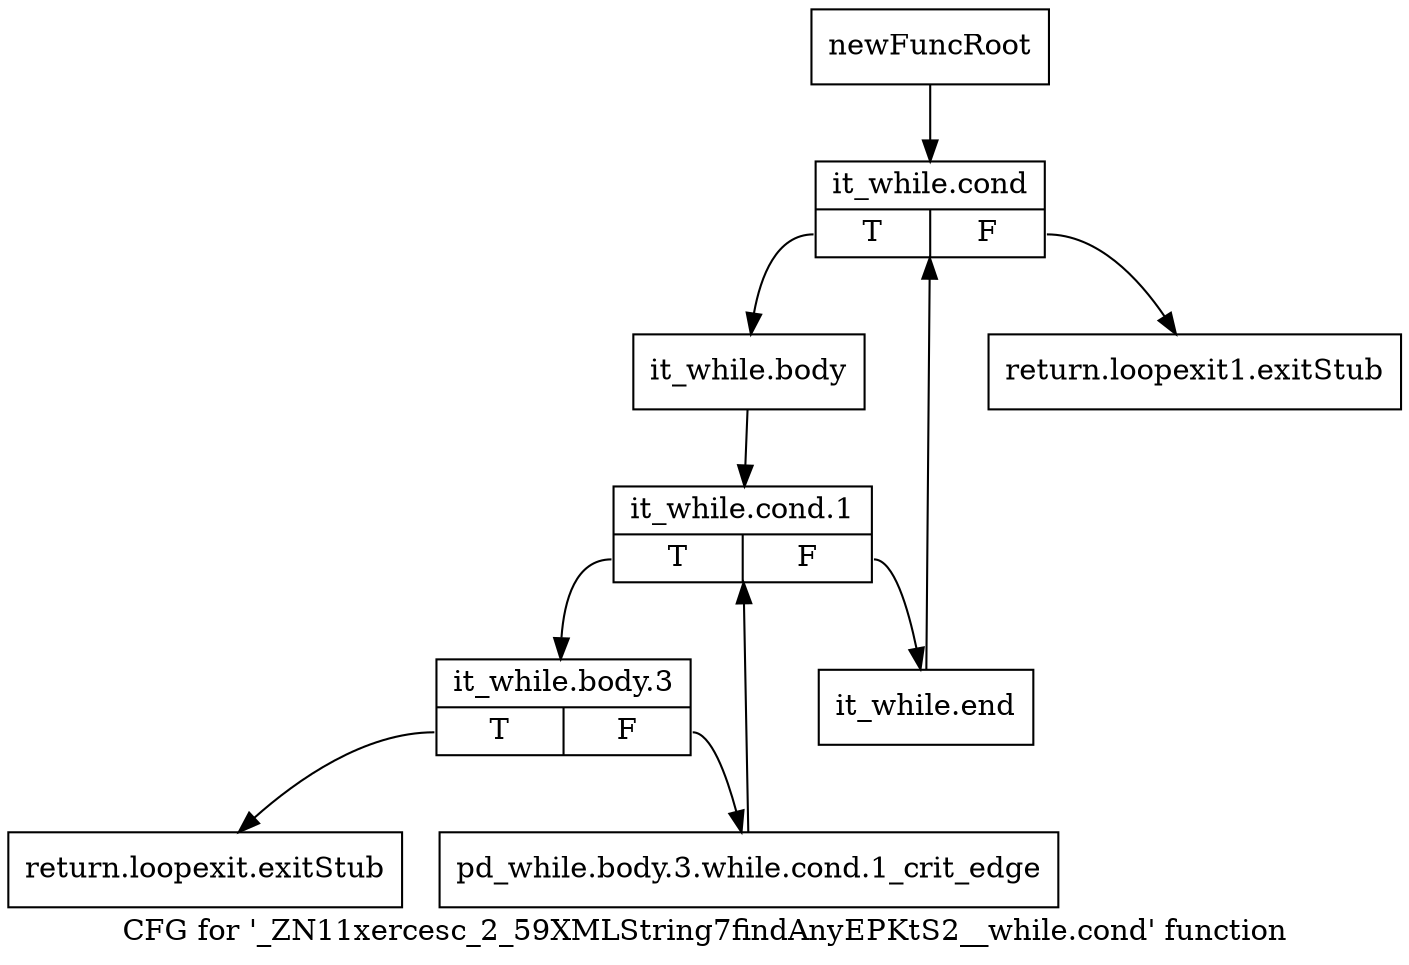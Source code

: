 digraph "CFG for '_ZN11xercesc_2_59XMLString7findAnyEPKtS2__while.cond' function" {
	label="CFG for '_ZN11xercesc_2_59XMLString7findAnyEPKtS2__while.cond' function";

	Node0x9b62490 [shape=record,label="{newFuncRoot}"];
	Node0x9b62490 -> Node0x9b62580;
	Node0x9b624e0 [shape=record,label="{return.loopexit1.exitStub}"];
	Node0x9b62530 [shape=record,label="{return.loopexit.exitStub}"];
	Node0x9b62580 [shape=record,label="{it_while.cond|{<s0>T|<s1>F}}"];
	Node0x9b62580:s0 -> Node0x9b625d0;
	Node0x9b62580:s1 -> Node0x9b624e0;
	Node0x9b625d0 [shape=record,label="{it_while.body}"];
	Node0x9b625d0 -> Node0x9b62620;
	Node0x9b62620 [shape=record,label="{it_while.cond.1|{<s0>T|<s1>F}}"];
	Node0x9b62620:s0 -> Node0x9b626c0;
	Node0x9b62620:s1 -> Node0x9b62670;
	Node0x9b62670 [shape=record,label="{it_while.end}"];
	Node0x9b62670 -> Node0x9b62580;
	Node0x9b626c0 [shape=record,label="{it_while.body.3|{<s0>T|<s1>F}}"];
	Node0x9b626c0:s0 -> Node0x9b62530;
	Node0x9b626c0:s1 -> Node0x9b62710;
	Node0x9b62710 [shape=record,label="{pd_while.body.3.while.cond.1_crit_edge}"];
	Node0x9b62710 -> Node0x9b62620;
}
